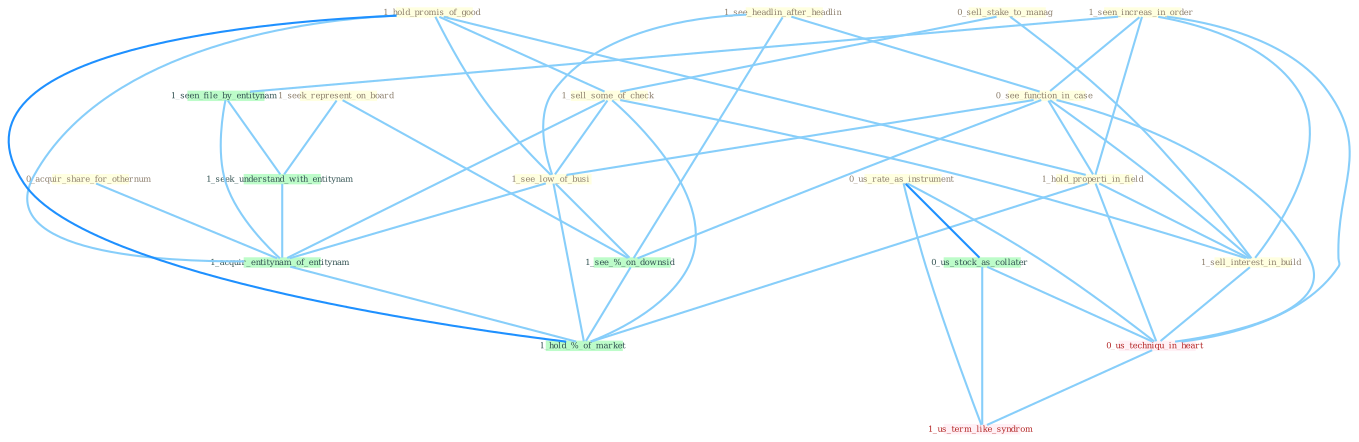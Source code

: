 Graph G{ 
    node
    [shape=polygon,style=filled,width=.5,height=.06,color="#BDFCC9",fixedsize=true,fontsize=4,
    fontcolor="#2f4f4f"];
    {node
    [color="#ffffe0", fontcolor="#8b7d6b"] "1_hold_promis_of_good " "1_seek_represent_on_board " "0_sell_stake_to_manag " "1_see_headlin_after_headlin " "1_seen_increas_in_order " "0_see_function_in_case " "1_sell_some_of_check " "0_acquir_share_for_othernum " "1_hold_properti_in_field " "1_see_low_of_busi " "0_us_rate_as_instrument " "1_sell_interest_in_build "}
{node [color="#fff0f5", fontcolor="#b22222"] "0_us_techniqu_in_heart " "1_us_term_like_syndrom "}
edge [color="#B0E2FF"];

	"1_hold_promis_of_good " -- "1_sell_some_of_check " [w="1", color="#87cefa" ];
	"1_hold_promis_of_good " -- "1_hold_properti_in_field " [w="1", color="#87cefa" ];
	"1_hold_promis_of_good " -- "1_see_low_of_busi " [w="1", color="#87cefa" ];
	"1_hold_promis_of_good " -- "1_acquir_entitynam_of_entitynam " [w="1", color="#87cefa" ];
	"1_hold_promis_of_good " -- "1_hold_%_of_market " [w="2", color="#1e90ff" , len=0.8];
	"1_seek_represent_on_board " -- "1_seek_understand_with_entitynam " [w="1", color="#87cefa" ];
	"1_seek_represent_on_board " -- "1_see_%_on_downsid " [w="1", color="#87cefa" ];
	"0_sell_stake_to_manag " -- "1_sell_some_of_check " [w="1", color="#87cefa" ];
	"0_sell_stake_to_manag " -- "1_sell_interest_in_build " [w="1", color="#87cefa" ];
	"1_see_headlin_after_headlin " -- "0_see_function_in_case " [w="1", color="#87cefa" ];
	"1_see_headlin_after_headlin " -- "1_see_low_of_busi " [w="1", color="#87cefa" ];
	"1_see_headlin_after_headlin " -- "1_see_%_on_downsid " [w="1", color="#87cefa" ];
	"1_seen_increas_in_order " -- "0_see_function_in_case " [w="1", color="#87cefa" ];
	"1_seen_increas_in_order " -- "1_hold_properti_in_field " [w="1", color="#87cefa" ];
	"1_seen_increas_in_order " -- "1_sell_interest_in_build " [w="1", color="#87cefa" ];
	"1_seen_increas_in_order " -- "1_seen_file_by_entitynam " [w="1", color="#87cefa" ];
	"1_seen_increas_in_order " -- "0_us_techniqu_in_heart " [w="1", color="#87cefa" ];
	"0_see_function_in_case " -- "1_hold_properti_in_field " [w="1", color="#87cefa" ];
	"0_see_function_in_case " -- "1_see_low_of_busi " [w="1", color="#87cefa" ];
	"0_see_function_in_case " -- "1_sell_interest_in_build " [w="1", color="#87cefa" ];
	"0_see_function_in_case " -- "0_us_techniqu_in_heart " [w="1", color="#87cefa" ];
	"0_see_function_in_case " -- "1_see_%_on_downsid " [w="1", color="#87cefa" ];
	"1_sell_some_of_check " -- "1_see_low_of_busi " [w="1", color="#87cefa" ];
	"1_sell_some_of_check " -- "1_sell_interest_in_build " [w="1", color="#87cefa" ];
	"1_sell_some_of_check " -- "1_acquir_entitynam_of_entitynam " [w="1", color="#87cefa" ];
	"1_sell_some_of_check " -- "1_hold_%_of_market " [w="1", color="#87cefa" ];
	"0_acquir_share_for_othernum " -- "1_acquir_entitynam_of_entitynam " [w="1", color="#87cefa" ];
	"1_hold_properti_in_field " -- "1_sell_interest_in_build " [w="1", color="#87cefa" ];
	"1_hold_properti_in_field " -- "0_us_techniqu_in_heart " [w="1", color="#87cefa" ];
	"1_hold_properti_in_field " -- "1_hold_%_of_market " [w="1", color="#87cefa" ];
	"1_see_low_of_busi " -- "1_acquir_entitynam_of_entitynam " [w="1", color="#87cefa" ];
	"1_see_low_of_busi " -- "1_see_%_on_downsid " [w="1", color="#87cefa" ];
	"1_see_low_of_busi " -- "1_hold_%_of_market " [w="1", color="#87cefa" ];
	"0_us_rate_as_instrument " -- "0_us_stock_as_collater " [w="2", color="#1e90ff" , len=0.8];
	"0_us_rate_as_instrument " -- "0_us_techniqu_in_heart " [w="1", color="#87cefa" ];
	"0_us_rate_as_instrument " -- "1_us_term_like_syndrom " [w="1", color="#87cefa" ];
	"1_sell_interest_in_build " -- "0_us_techniqu_in_heart " [w="1", color="#87cefa" ];
	"1_seen_file_by_entitynam " -- "1_seek_understand_with_entitynam " [w="1", color="#87cefa" ];
	"1_seen_file_by_entitynam " -- "1_acquir_entitynam_of_entitynam " [w="1", color="#87cefa" ];
	"0_us_stock_as_collater " -- "0_us_techniqu_in_heart " [w="1", color="#87cefa" ];
	"0_us_stock_as_collater " -- "1_us_term_like_syndrom " [w="1", color="#87cefa" ];
	"1_seek_understand_with_entitynam " -- "1_acquir_entitynam_of_entitynam " [w="1", color="#87cefa" ];
	"1_acquir_entitynam_of_entitynam " -- "1_hold_%_of_market " [w="1", color="#87cefa" ];
	"0_us_techniqu_in_heart " -- "1_us_term_like_syndrom " [w="1", color="#87cefa" ];
	"1_see_%_on_downsid " -- "1_hold_%_of_market " [w="1", color="#87cefa" ];
}